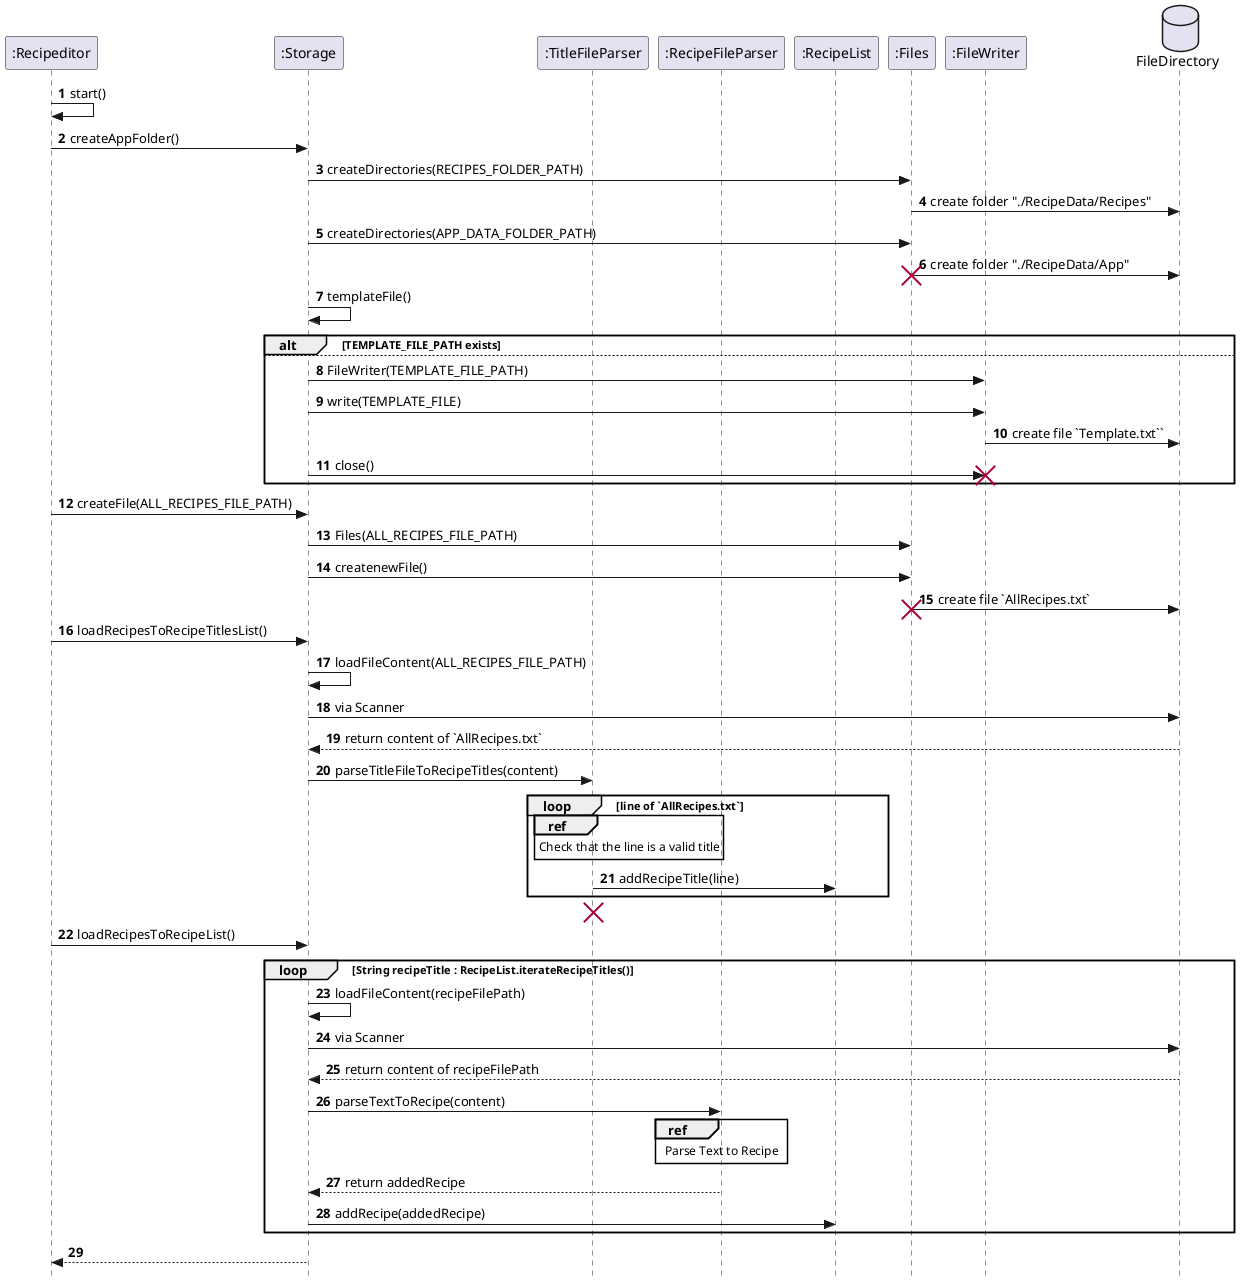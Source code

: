 @startuml
skinparam Style strictuml
autonumber


participant ":Recipeditor" as recipeditor
participant ":Storage" as store
participant ":TitleFileParser" as titleparse
participant ":RecipeFileParser" as recipeparse
participant ":RecipeList" as recipelist
participant ":Files" as files
participant ":FileWriter" as fw
database FileDirectory

recipeditor -> recipeditor: start()
recipeditor -> store: createAppFolder()


store -> files: createDirectories(RECIPES_FOLDER_PATH)
files -> FileDirectory: create folder "./RecipeData/Recipes"
store -> files: createDirectories(APP_DATA_FOLDER_PATH)
files -> FileDirectory: create folder "./RecipeData/App"
destroy files

store -> store: templateFile()

alt TEMPLATE_FILE_PATH exists

else
store-> fw: FileWriter(TEMPLATE_FILE_PATH)
store-> fw: write(TEMPLATE_FILE)
fw->FileDirectory: create file `Template.txt``
store-> fw: close()
destroy fw
end


recipeditor -> store: createFile(ALL_RECIPES_FILE_PATH)
store -> files: Files(ALL_RECIPES_FILE_PATH)
store -> files: createnewFile()
files -> FileDirectory: create file `AllRecipes.txt`
destroy files



recipeditor -> store: loadRecipesToRecipeTitlesList()
store -> store: loadFileContent(ALL_RECIPES_FILE_PATH)
store -> FileDirectory: via Scanner
FileDirectory --> store: return content of `AllRecipes.txt`
store -> titleparse: parseTitleFileToRecipeTitles(content)
loop line of `AllRecipes.txt`
    ref over titleparse
        Check that the line is a valid title
    end
titleparse -> recipelist: addRecipeTitle(line)
end loop
destroy titleparse

recipeditor -> store: loadRecipesToRecipeList()

loop String recipeTitle : RecipeList.iterateRecipeTitles()
store -> store: loadFileContent(recipeFilePath)
store -> FileDirectory: via Scanner
FileDirectory --> store: return content of recipeFilePath
store -> recipeparse: parseTextToRecipe(content)
    ref over recipeparse
        Parse Text to Recipe
    end
recipeparse --> store: return addedRecipe
store -> recipelist: addRecipe(addedRecipe)
end loop



store --> recipeditor:



@enduml